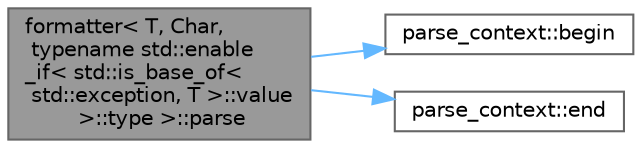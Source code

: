 digraph "formatter&lt; T, Char, typename std::enable_if&lt; std::is_base_of&lt; std::exception, T &gt;::value &gt;::type &gt;::parse"
{
 // LATEX_PDF_SIZE
  bgcolor="transparent";
  edge [fontname=Helvetica,fontsize=10,labelfontname=Helvetica,labelfontsize=10];
  node [fontname=Helvetica,fontsize=10,shape=box,height=0.2,width=0.4];
  rankdir="LR";
  Node1 [id="Node000001",label="formatter\< T, Char,\l typename std::enable\l_if\< std::is_base_of\<\l std::exception, T \>::value\l \>::type \>::parse",height=0.2,width=0.4,color="gray40", fillcolor="grey60", style="filled", fontcolor="black",tooltip=" "];
  Node1 -> Node2 [id="edge1_Node000001_Node000002",color="steelblue1",style="solid",tooltip=" "];
  Node2 [id="Node000002",label="parse_context::begin",height=0.2,width=0.4,color="grey40", fillcolor="white", style="filled",URL="$classparse__context.html#a1d66dcf5888a1473d1ac88ee7848426b",tooltip=" "];
  Node1 -> Node3 [id="edge2_Node000001_Node000003",color="steelblue1",style="solid",tooltip=" "];
  Node3 [id="Node000003",label="parse_context::end",height=0.2,width=0.4,color="grey40", fillcolor="white", style="filled",URL="$classparse__context.html#ad10a0f3a57fbac77c207ae4bf8475bc2",tooltip="Returns an iterator past the end of the format string range being parsed."];
}
